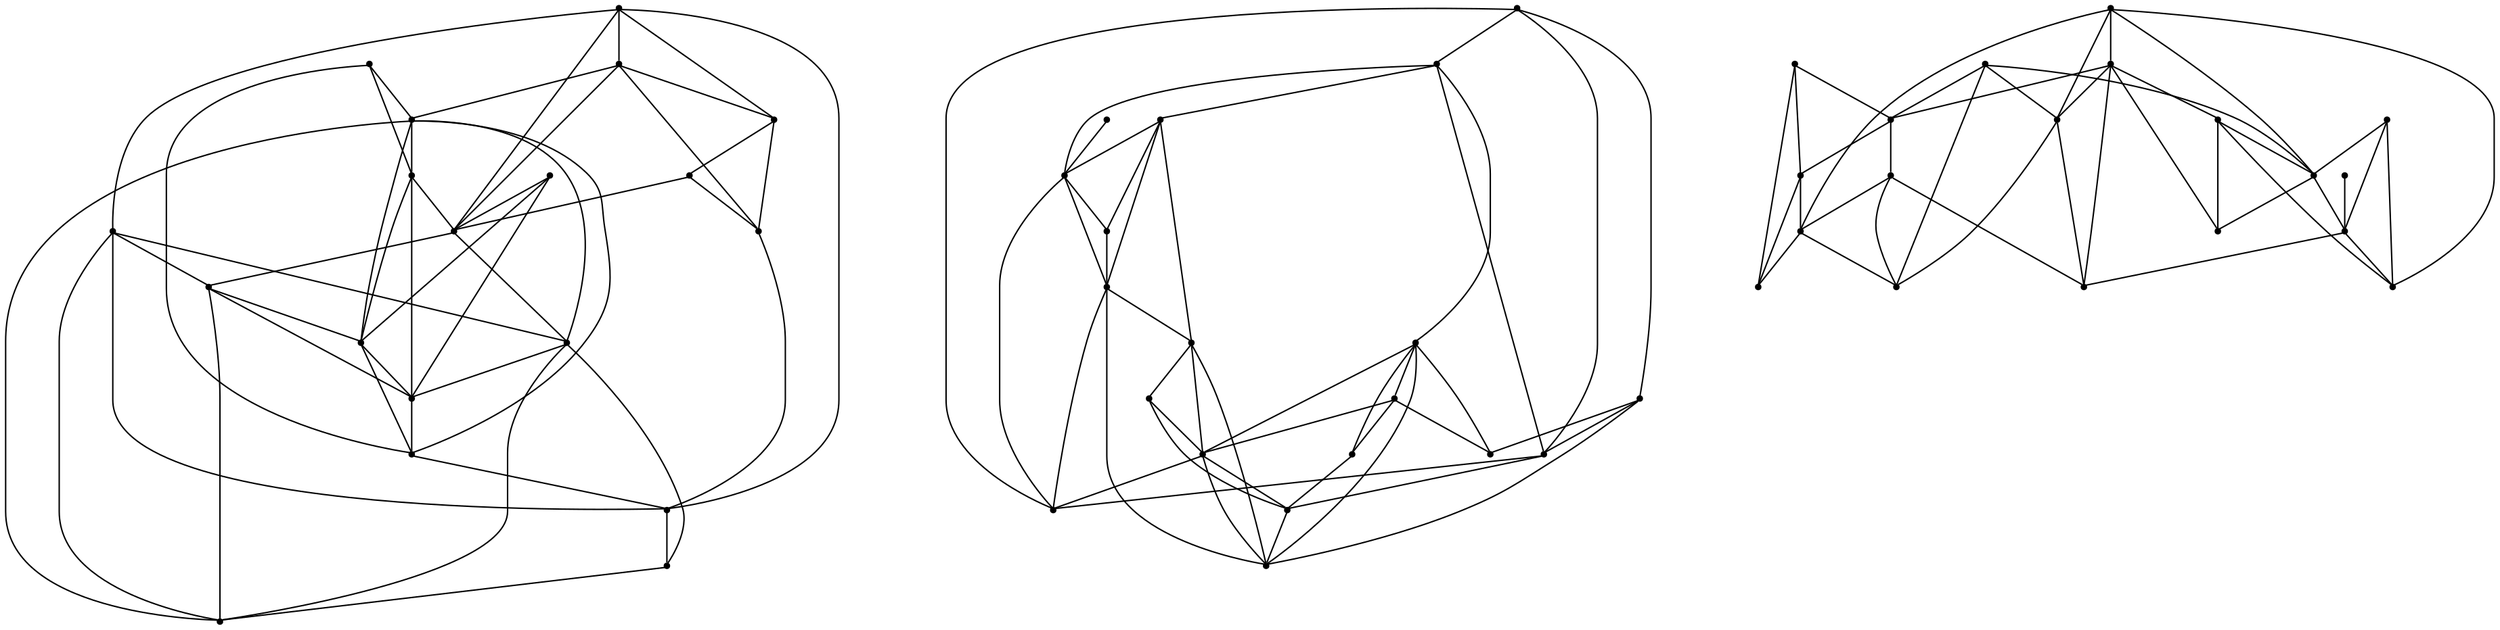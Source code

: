 graph {
  node [shape=point,comment="{\"directed\":false,\"doi\":\"10.1007/978-3-030-35802-0_40\",\"figure\":\"2\"}"]

  v0 [pos="1536.5280467464818,1091.1917404862675"]
  v1 [pos="1483.1820698408505,1037.8464014739045"]
  v2 [pos="1483.1820698408505,1144.5329939928647"]
  v3 [pos="1483.1820698408505,984.5010942553606"]
  v4 [pos="1429.8360929352193,1091.1917404862675"]
  v5 [pos="1269.802231877058,1091.1917404862675"]
  v6 [pos="1323.1482087826894,984.5010942553606"]
  v7 [pos="1376.493263656264,1037.8464014739047"]
  v8 [pos="1376.493263656264,1091.1917404862675"]
  v9 [pos="1376.4932636562637,984.5010942553606"]
  v10 [pos="1376.4932636562637,1144.5329939928647"]
  v11 [pos="1323.1482087826892,1091.1917404862675"]
  v12 [pos="1323.1482087826892,1037.8464014739047"]
  v13 [pos="1323.1482087826892,1144.5329939928647"]
  v14 [pos="1269.802231877058,984.5010942553606"]
  v15 [pos="1269.802231877058,1037.8464014739045"]
  v16 [pos="1163.111390863105,1091.1917404862675"]
  v17 [pos="1163.111390863105,984.5010942553606"]
  v18 [pos="1163.111390863105,1037.8464014739045"]
  v19 [pos="1003.0764488018427,1091.1917404862675"]
  v20 [pos="1003.0764488018427,931.1557711399073"]
  v21 [pos="896.3854806110545,984.5010942553606"]
  v22 [pos="1003.0764488018427,1037.8464014739045"]
  v23 [pos="949.7304718962115,1144.5329939928647"]
  v24 [pos="1003.0764488018427,1144.5329939928647"]
  v25 [pos="949.7304718962115,1091.1917404862675"]
  v26 [pos="949.7304718962115,1037.8464014739045"]
  v27 [pos="843.0416021232072,1091.1917404862675"]
  v28 [pos="949.7304718962115,1197.8783171083182"]
  v29 [pos="896.3854806110545,931.1557711399073"]
  v30 [pos="896.3854806110545,1037.8464014739045"]
  v31 [pos="736.3506339324189,984.5010942553606"]
  v32 [pos="896.3854806110545,1144.5329939928647"]
  v33 [pos="789.6966744264678,1091.1917404862675"]
  v34 [pos="736.3506339324189,931.1557711399073"]
  v35 [pos="736.3506339324189,1037.8464014739045"]
  v36 [pos="736.3506339324189,1091.1917404862675"]
  v37 [pos="736.3506339324189,1144.5329939928647"]
  v38 [pos="576.3168364626754,984.5010942553606"]
  v39 [pos="576.3168364626754,824.4681771156427"]
  v40 [pos="576.3168364626753,877.8114654266678"]
  v41 [pos="576.3168364626753,931.1557711399073"]
  v42 [pos="469.62481111444276,877.8114654266678"]
  v43 [pos="576.3168364626753,1091.1917404862675"]
  v44 [pos="469.62481111444276,1037.8464014739047"]
  v45 [pos="576.3168364626753,1144.5329939928647"]
  v46 [pos="469.6248111144427,1091.1917404862675"]
  v47 [pos="469.62481111444276,1251.2236402237716"]
  v48 [pos="469.6248111144427,984.5010942553606"]
  v49 [pos="362.9369905503305,1197.8783171083182"]
  v50 [pos="469.62481111444276,824.4681771156427"]
  v51 [pos="469.62481111444276,1304.5689633392249"]
  v52 [pos="362.9369905503305,1091.1917404862675"]
  v53 [pos="362.9369905503305,877.8114654266678"]
  v54 [pos="362.93699055033045,931.1557711399073"]
  v55 [pos="362.93699055033045,984.5010942553606"]
  v56 [pos="362.9369905503305,1251.2236402237716"]

  v0 -- v1 [id="-1",pos="1536.5280467464818,1091.1917404862675 1483.1820698408505,1037.8464014739045 1483.1820698408505,1037.8464014739045 1483.1820698408505,1037.8464014739045"]
  v56 -- v47 [id="-5",pos="362.9369905503305,1251.2236402237716 469.62481111444276,1251.2236402237716 469.62481111444276,1251.2236402237716 469.62481111444276,1251.2236402237716"]
  v52 -- v46 [id="-12",pos="362.9369905503305,1091.1917404862675 469.6248111144427,1091.1917404862675 469.6248111144427,1091.1917404862675 469.6248111144427,1091.1917404862675"]
  v46 -- v43 [id="-13",pos="469.6248111144427,1091.1917404862675 576.3168364626753,1091.1917404862675 576.3168364626753,1091.1917404862675 576.3168364626753,1091.1917404862675"]
  v55 -- v48 [id="-18",pos="362.93699055033045,984.5010942553606 469.6248111144427,984.5010942553606 469.6248111144427,984.5010942553606 469.6248111144427,984.5010942553606"]
  v48 -- v38 [id="-19",pos="469.6248111144427,984.5010942553606 576.3168364626754,984.5010942553606 576.3168364626754,984.5010942553606 576.3168364626754,984.5010942553606"]
  v54 -- v41 [id="-22",pos="362.93699055033045,931.1557711399073 576.3168364626753,931.1557711399073 576.3168364626753,931.1557711399073 576.3168364626753,931.1557711399073"]
  v53 -- v42 [id="-25",pos="362.9369905503305,877.8114654266678 469.62481111444276,877.8114654266678 469.62481111444276,877.8114654266678 469.62481111444276,877.8114654266678"]
  v42 -- v40 [id="-26",pos="469.62481111444276,877.8114654266678 576.3168364626753,877.8114654266678 576.3168364626753,877.8114654266678 576.3168364626753,877.8114654266678"]
  v50 -- v39 [id="-29",pos="469.62481111444276,824.4681771156427 576.3168364626754,824.4681771156427 576.3168364626754,824.4681771156427 576.3168364626754,824.4681771156427"]
  v56 -- v49 [id="-33",pos="362.9369905503305,1251.2236402237716 362.9369905503305,1197.8783171083182 362.9369905503305,1197.8783171083182 362.9369905503305,1197.8783171083182"]
  v53 -- v50 [id="-34",pos="362.9369905503305,877.8114654266678 469.62481111444276,824.4681771156427 469.62481111444276,824.4681771156427 469.62481111444276,824.4681771156427"]
  v53 -- v39 [id="-35",pos="362.9369905503305,877.8114654266678 576.3168364626754,824.4681771156427 576.3168364626754,824.4681771156427 576.3168364626754,824.4681771156427"]
  v56 -- v46 [id="-37",pos="362.9369905503305,1251.2236402237716 422.9507297074808,1224.5530770581113 422.9507297074808,1224.5530770581113 422.9507297074808,1224.5530770581113 422.9507297074808,1117.862367239566 422.9507297074808,1117.862367239566 422.9507297074808,1117.862367239566 469.6248111144427,1091.1917404862675 469.6248111144427,1091.1917404862675 469.6248111144427,1091.1917404862675"]
  v55 -- v46 [id="-41",pos="362.93699055033045,984.5010942553606 416.2788103631548,1017.8435267903883 416.2788103631548,1017.8435267903883 416.2788103631548,1017.8435267903883 416.2788103631548,1071.1846531217086 416.2788103631548,1071.1846531217086 416.2788103631548,1071.1846531217086 469.6248111144427,1091.1917404862675 469.6248111144427,1091.1917404862675 469.6248111144427,1091.1917404862675"]
  v55 -- v40 [id="-42",pos="362.93699055033045,984.5010942553606 429.61845221623867,957.8304039144239 429.61845221623867,957.8304039144239 429.61845221623867,957.8304039144239 429.61845221623867,911.1527533842045 429.61845221623867,911.1527533842045 429.61845221623867,911.1527533842045 576.3168364626753,877.8114654266678 576.3168364626753,877.8114654266678 576.3168364626753,877.8114654266678"]
  v52 -- v44 [id="-45",pos="362.9369905503305,1091.1917404862675 469.62481111444276,1037.8464014739047 469.62481111444276,1037.8464014739047 469.62481111444276,1037.8464014739047"]
  v52 -- v49 [id="-48",pos="362.9369905503305,1091.1917404862675 362.9369905503305,1197.8783171083182 362.9369905503305,1197.8783171083182 362.9369905503305,1197.8783171083182"]
  v55 -- v54 [id="-50",pos="362.93699055033045,984.5010942553606 362.93699055033045,931.1557711399073 362.93699055033045,931.1557711399073 362.93699055033045,931.1557711399073"]
  v44 -- v54 [id="-51",pos="469.62481111444276,1037.8464014739047 416.2788103631548,1011.1716574210209 416.2788103631548,1011.1716574210209 416.2788103631548,1011.1716574210209 416.2788103631548,957.8305310897006 416.2788103631548,957.8305310897006 416.2788103631548,957.8305310897006 362.93699055033045,931.1557711399073 362.93699055033045,931.1557711399073 362.93699055033045,931.1557711399073"]
  v50 -- v54 [id="-52",pos="469.62481111444276,824.4681771156427 416.2830071987229,844.4720850982826 416.2830071987229,844.4720850982826 416.2830071987229,844.4720850982826 416.2830071987229,904.4850807989703 416.2830071987229,904.4850807989703 416.2830071987229,904.4850807989703 362.93699055033045,931.1557711399073 362.93699055033045,931.1557711399073 362.93699055033045,931.1557711399073"]
  v52 -- v42 [id="-53",pos="362.9369905503305,1091.1917404862675 422.9465328719127,1037.8464173708142 422.9465328719127,1037.8464173708142 422.9465328719127,1037.8464173708142 422.9465328719127,904.485207974247 422.9465328719127,904.485207974247 422.9465328719127,904.485207974247 469.62481111444276,877.8114654266678 469.62481111444276,877.8114654266678 469.62481111444276,877.8114654266678"]
  v52 -- v48 [id="-54",pos="362.9369905503305,1091.1917404862675 429.6143507632972,1057.849435126517 429.6143507632972,1057.849435126517 429.6143507632972,1057.849435126517 429.6143507632972,1011.1717845962976 429.6143507632972,1011.1717845962976 429.6143507632972,1011.1717845962976 469.6248111144427,984.5010942553606 469.6248111144427,984.5010942553606 469.6248111144427,984.5010942553606"]
  v49 -- v45 [id="-57",pos="362.9369905503305,1197.8783171083182 576.3168364626753,1144.5329939928647 576.3168364626753,1144.5329939928647 576.3168364626753,1144.5329939928647"]
  v51 -- v47 [id="-66",pos="469.62481111444276,1304.5689633392249 469.62481111444276,1251.2236402237716 469.62481111444276,1251.2236402237716 469.62481111444276,1251.2236402237716"]
  v46 -- v47 [id="-68",pos="469.6248111144427,1091.1917404862675 469.62481111444276,1251.2236402237716 469.62481111444276,1251.2236402237716 469.62481111444276,1251.2236402237716"]
  v44 -- v45 [id="-70",pos="469.62481111444276,1037.8464014739047 522.9707959686262,1071.1846531217086 522.9707959686262,1071.1846531217086 522.9707959686262,1071.1846531217086 522.9707959686262,1111.1947582419702 522.9707959686262,1111.1947582419702 522.9707959686262,1111.1947582419702 576.3168364626753,1144.5329939928647 576.3168364626753,1144.5329939928647 576.3168364626753,1144.5329939928647"]
  v44 -- v38 [id="-72",pos="469.62481111444276,1037.8464014739047 576.3168364626754,984.5010942553606 576.3168364626754,984.5010942553606 576.3168364626754,984.5010942553606"]
  v48 -- v40 [id="-73",pos="469.6248111144427,984.5010942553606 522.9708277628351,957.8263343055676 522.9708277628351,957.8263343055676 522.9708277628351,957.8263343055676 522.9708277628351,911.1486837753482 522.9708277628351,911.1486837753482 522.9708277628351,911.1486837753482 576.3168364626753,877.8114654266678 576.3168364626753,877.8114654266678 576.3168364626753,877.8114654266678"]
  v47 -- v49 [id="-76",pos="469.62481111444276,1251.2236402237716 362.9369905503305,1197.8783171083182 362.9369905503305,1197.8783171083182 362.9369905503305,1197.8783171083182"]
  v47 -- v38 [id="-78",pos="469.62481111444276,1251.2236402237716 529.6427153129522,1224.5489438616169 529.6427153129522,1224.5489438616169 529.6427153129522,1224.5489438616169 529.6427153129522,1017.8393300062551 529.6427153129522,1017.8393300062551 529.6427153129522,1017.8393300062551 576.3168364626754,984.5010942553606 576.3168364626754,984.5010942553606 576.3168364626754,984.5010942553606"]
  v54 -- v53 [id="-85",pos="362.93699055033045,931.1557711399073 362.9369905503305,877.8114654266678 362.9369905503305,877.8114654266678 362.9369905503305,877.8114654266678"]
  v44 -- v48 [id="-93",pos="469.62481111444276,1037.8464014739047 469.6248111144427,984.5010942553606 469.6248111144427,984.5010942553606 469.6248111144427,984.5010942553606"]
  v42 -- v39 [id="-94",pos="469.62481111444276,877.8114654266678 576.3168364626754,824.4681771156427 576.3168364626754,824.4681771156427 576.3168364626754,824.4681771156427"]
  v41 -- v38 [id="-104",pos="576.3168364626753,931.1557711399073 576.3168364626754,984.5010942553606 576.3168364626754,984.5010942553606 576.3168364626754,984.5010942553606"]
  v41 -- v40 [id="-105",pos="576.3168364626753,931.1557711399073 576.3168364626753,877.8114654266678 576.3168364626753,877.8114654266678 576.3168364626753,877.8114654266678"]
  v41 -- v42 [id="-106",pos="576.3168364626753,931.1557711399073 469.62481111444276,877.8114654266678 469.62481111444276,877.8114654266678 469.62481111444276,877.8114654266678"]
  v45 -- v46 [id="-107",pos="576.3168364626753,1144.5329939928647 469.6248111144427,1091.1917404862675 469.6248111144427,1091.1917404862675 469.6248111144427,1091.1917404862675"]
  v45 -- v43 [id="-114",pos="576.3168364626753,1144.5329939928647 576.3168364626753,1091.1917404862675 576.3168364626753,1091.1917404862675 576.3168364626753,1091.1917404862675"]
  v37 -- v32 [id="-116",pos="736.3506339324189,1144.5329939928647 896.3854806110545,1144.5329939928647 896.3854806110545,1144.5329939928647 896.3854806110545,1144.5329939928647"]
  v32 -- v23 [id="-117",pos="896.3854806110545,1144.5329939928647 949.7304718962115,1144.5329939928647 949.7304718962115,1144.5329939928647 949.7304718962115,1144.5329939928647"]
  v23 -- v24 [id="-118",pos="949.7304718962115,1144.5329939928647 1003.0764488018427,1144.5329939928647 1003.0764488018427,1144.5329939928647 1003.0764488018427,1144.5329939928647"]
  v36 -- v33 [id="-121",pos="736.3506339324189,1091.1917404862675 789.6966744264678,1091.1917404862675 789.6966744264678,1091.1917404862675 789.6966744264678,1091.1917404862675"]
  v33 -- v27 [id="-122",pos="789.6966744264678,1091.1917404862675 843.0416021232072,1091.1917404862675 843.0416021232072,1091.1917404862675 843.0416021232072,1091.1917404862675"]
  v27 -- v25 [id="-123",pos="843.0416021232072,1091.1917404862675 949.7304718962115,1091.1917404862675 949.7304718962115,1091.1917404862675 949.7304718962115,1091.1917404862675"]
  v25 -- v19 [id="-124",pos="949.7304718962115,1091.1917404862675 1003.0764488018427,1091.1917404862675 1003.0764488018427,1091.1917404862675 1003.0764488018427,1091.1917404862675"]
  v35 -- v30 [id="-127",pos="736.3506339324189,1037.8464014739045 896.3854806110545,1037.8464014739045 896.3854806110545,1037.8464014739045 896.3854806110545,1037.8464014739045"]
  v30 -- v26 [id="-128",pos="896.3854806110545,1037.8464014739045 949.7304718962115,1037.8464014739045 949.7304718962115,1037.8464014739045 949.7304718962115,1037.8464014739045"]
  v26 -- v22 [id="-129",pos="949.7304718962115,1037.8464014739045 1003.0764488018427,1037.8464014739045 1003.0764488018427,1037.8464014739045 1003.0764488018427,1037.8464014739045"]
  v31 -- v21 [id="-132",pos="736.3506339324189,984.5010942553606 896.3854806110545,984.5010942553606 896.3854806110545,984.5010942553606 896.3854806110545,984.5010942553606"]
  v34 -- v29 [id="-135",pos="736.3506339324189,931.1557711399073 896.3854806110545,931.1557711399073 896.3854806110545,931.1557711399073 896.3854806110545,931.1557711399073"]
  v29 -- v20 [id="-136",pos="896.3854806110545,931.1557711399073 1003.0764488018427,931.1557711399073 1003.0764488018427,931.1557711399073 1003.0764488018427,931.1557711399073"]
  v37 -- v33 [id="-140",pos="736.3506339324189,1144.5329939928647 789.6966744264678,1091.1917404862675 789.6966744264678,1091.1917404862675 789.6966744264678,1091.1917404862675"]
  v36 -- v26 [id="-142",pos="736.3506339324189,1091.1917404862675 949.7304718962115,1037.8464014739045 949.7304718962115,1037.8464014739045 949.7304718962115,1037.8464014739045"]
  v31 -- v35 [id="-143",pos="736.3506339324189,984.5010942553606 736.3506339324189,1037.8464014739045 736.3506339324189,1037.8464014739045 736.3506339324189,1037.8464014739045"]
  v31 -- v34 [id="-145",pos="736.3506339324189,984.5010942553606 736.3506339324189,931.1557711399073 736.3506339324189,931.1557711399073 736.3506339324189,931.1557711399073"]
  v36 -- v35 [id="-147",pos="736.3506339324189,1091.1917404862675 736.3506339324189,1037.8464014739045 736.3506339324189,1037.8464014739045 736.3506339324189,1037.8464014739045"]
  v37 -- v27 [id="-148",pos="736.3506339324189,1144.5329939928647 843.0416021232072,1091.1917404862675 843.0416021232072,1091.1917404862675 843.0416021232072,1091.1917404862675"]
  v37 -- v36 [id="-149",pos="736.3506339324189,1144.5329939928647 736.3506339324189,1091.1917404862675 736.3506339324189,1091.1917404862675 736.3506339324189,1091.1917404862675"]
  v43 -- v44 [id="-152",pos="576.3168364626753,1091.1917404862675 469.62481111444276,1037.8464014739047 469.62481111444276,1037.8464014739047 469.62481111444276,1037.8464014739047"]
  v33 -- v29 [id="-157",pos="789.6966744264678,1091.1917404862675 789.6966108380502,957.8305310897006 789.6966108380502,957.8305310897006 789.6966108380502,957.8305310897006 896.3854806110545,931.1557711399073 896.3854806110545,931.1557711399073 896.3854806110545,931.1557711399073"]
  v34 -- v30 [id="-163",pos="736.3506339324189,931.1557711399073 843.0426513320992,957.8263343055676 843.0426513320992,957.8263343055676 843.0426513320992,957.8263343055676 843.0426513320992,1011.1716574210209 843.0426513320992,1011.1716574210209 843.0426513320992,1011.1716574210209 896.3854806110545,1037.8464014739045 896.3854806110545,1037.8464014739045 896.3854806110545,1037.8464014739045"]
  v21 -- v29 [id="-166",pos="896.3854806110545,984.5010942553606 896.3854806110545,931.1557711399073 896.3854806110545,931.1557711399073 896.3854806110545,931.1557711399073"]
  v30 -- v21 [id="-167",pos="896.3854806110545,1037.8464014739045 896.3854806110545,984.5010942553606 896.3854806110545,984.5010942553606 896.3854806110545,984.5010942553606"]
  v30 -- v31 [id="-168",pos="896.3854806110545,1037.8464014739045 736.3506339324189,984.5010942553606 736.3506339324189,984.5010942553606 736.3506339324189,984.5010942553606"]
  v21 -- v22 [id="-170",pos="896.3854806110545,984.5010942553606 1003.0764488018427,1037.8464014739045 1003.0764488018427,1037.8464014739045 1003.0764488018427,1037.8464014739045"]
  v21 -- v27 [id="-175",pos="896.3854806110545,984.5010942553606 843.0416021232072,1091.1917404862675 843.0416021232072,1091.1917404862675 843.0416021232072,1091.1917404862675"]
  v32 -- v30 [id="-176",pos="896.3854806110545,1144.5329939928647 896.3854806110545,1037.8464014739045 896.3854806110545,1037.8464014739045 896.3854806110545,1037.8464014739045"]
  v32 -- v19 [id="-180",pos="896.3854806110545,1144.5329939928647 1003.0764488018427,1091.1917404862675 1003.0764488018427,1091.1917404862675 1003.0764488018427,1091.1917404862675"]
  v29 -- v26 [id="-185",pos="896.3854806110545,931.1557711399073 949.7304083077937,964.4940068908018 949.7304083077937,964.4940068908018 949.7304083077937,964.4940068908018 949.7304718962115,1037.8464014739045 949.7304718962115,1037.8464014739045 949.7304718962115,1037.8464014739045"]
  v23 -- v25 [id="-187",pos="949.7304718962115,1144.5329939928647 949.7304718962115,1091.1917404862675 949.7304718962115,1091.1917404862675 949.7304718962115,1091.1917404862675"]
  v23 -- v27 [id="-189",pos="949.7304718962115,1144.5329939928647 843.0416021232072,1091.1917404862675 843.0416021232072,1091.1917404862675 843.0416021232072,1091.1917404862675"]
  v25 -- v22 [id="-190",pos="949.7304718962115,1091.1917404862675 1003.0764488018427,1037.8464014739045 1003.0764488018427,1037.8464014739045 1003.0764488018427,1037.8464014739045"]
  v26 -- v25 [id="-191",pos="949.7304718962115,1037.8464014739045 949.7304718962115,1091.1917404862675 949.7304718962115,1091.1917404862675 949.7304718962115,1091.1917404862675"]
  v26 -- v21 [id="-193",pos="949.7304718962115,1037.8464014739045 896.3854806110545,984.5010942553606 896.3854806110545,984.5010942553606 896.3854806110545,984.5010942553606"]
  v32 -- v33 [id="-194",pos="896.3854806110545,1144.5329939928647 789.6966744264678,1091.1917404862675 789.6966744264678,1091.1917404862675 789.6966744264678,1091.1917404862675"]
  v28 -- v23 [id="-195",pos="949.7304718962115,1197.8783171083182 949.7304718962115,1144.5329939928647 949.7304718962115,1144.5329939928647 949.7304718962115,1144.5329939928647"]
  v24 -- v19 [id="-204",pos="1003.0764488018427,1144.5329939928647 1003.0764488018427,1091.1917404862675 1003.0764488018427,1091.1917404862675 1003.0764488018427,1091.1917404862675"]
  v19 -- v23 [id="-205",pos="1003.0764488018427,1091.1917404862675 949.7304718962115,1144.5329939928647 949.7304718962115,1144.5329939928647 949.7304718962115,1144.5329939928647"]
  v24 -- v25 [id="-206",pos="1003.0764488018427,1144.5329939928647 949.7304718962115,1091.1917404862675 949.7304718962115,1091.1917404862675 949.7304718962115,1091.1917404862675"]
  v22 -- v19 [id="-209",pos="1003.0764488018427,1037.8464014739045 1003.0764488018427,1091.1917404862675 1003.0764488018427,1091.1917404862675 1003.0764488018427,1091.1917404862675"]
  v22 -- v20 [id="-210",pos="1003.0764488018427,1037.8464014739045 1003.0764488018427,931.1557711399073 1003.0764488018427,931.1557711399073 1003.0764488018427,931.1557711399073"]
  v20 -- v21 [id="-212",pos="1003.0764488018427,931.1557711399073 896.3854806110545,984.5010942553606 896.3854806110545,984.5010942553606 896.3854806110545,984.5010942553606"]
  v10 -- v2 [id="-215",pos="1376.4932636562637,1144.5329939928647 1483.1820698408505,1144.5329939928647 1483.1820698408505,1144.5329939928647 1483.1820698408505,1144.5329939928647"]
  v16 -- v5 [id="-218",pos="1163.111390863105,1091.1917404862675 1269.802231877058,1091.1917404862675 1269.802231877058,1091.1917404862675 1269.802231877058,1091.1917404862675"]
  v5 -- v11 [id="-219",pos="1269.802231877058,1091.1917404862675 1323.1482087826892,1091.1917404862675 1323.1482087826892,1091.1917404862675 1323.1482087826892,1091.1917404862675"]
  v11 -- v8 [id="-220",pos="1323.1482087826892,1091.1917404862675 1376.493263656264,1091.1917404862675 1376.493263656264,1091.1917404862675 1376.493263656264,1091.1917404862675"]
  v8 -- v4 [id="-221",pos="1376.493263656264,1091.1917404862675 1429.8360929352193,1091.1917404862675 1429.8360929352193,1091.1917404862675 1429.8360929352193,1091.1917404862675"]
  v4 -- v0 [id="-222",pos="1429.8360929352193,1091.1917404862675 1536.5280467464818,1091.1917404862675 1536.5280467464818,1091.1917404862675 1536.5280467464818,1091.1917404862675"]
  v18 -- v15 [id="-225",pos="1163.111390863105,1037.8464014739045 1269.802231877058,1037.8464014739045 1269.802231877058,1037.8464014739045 1269.802231877058,1037.8464014739045"]
  v15 -- v12 [id="-226",pos="1269.802231877058,1037.8464014739045 1323.1482087826892,1037.8464014739047 1323.1482087826892,1037.8464014739047 1323.1482087826892,1037.8464014739047"]
  v12 -- v7 [id="-227",pos="1323.1482087826892,1037.8464014739047 1376.493263656264,1037.8464014739047 1376.493263656264,1037.8464014739047 1376.493263656264,1037.8464014739047"]
  v7 -- v1 [id="-228",pos="1376.493263656264,1037.8464014739047 1483.1820698408505,1037.8464014739045 1483.1820698408505,1037.8464014739045 1483.1820698408505,1037.8464014739045"]
  v17 -- v14 [id="-231",pos="1163.111390863105,984.5010942553606 1269.802231877058,984.5010942553606 1269.802231877058,984.5010942553606 1269.802231877058,984.5010942553606"]
  v14 -- v6 [id="-232",pos="1269.802231877058,984.5010942553606 1323.1482087826894,984.5010942553606 1323.1482087826894,984.5010942553606 1323.1482087826894,984.5010942553606"]
  v6 -- v9 [id="-233",pos="1323.1482087826894,984.5010942553606 1376.4932636562637,984.5010942553606 1376.4932636562637,984.5010942553606 1376.4932636562637,984.5010942553606"]
  v9 -- v3 [id="-234",pos="1376.4932636562637,984.5010942553606 1483.1820698408505,984.5010942553606 1483.1820698408505,984.5010942553606 1483.1820698408505,984.5010942553606"]
  v18 -- v14 [id="-240",pos="1163.111390863105,1037.8464014739045 1269.802231877058,984.5010942553606 1269.802231877058,984.5010942553606 1269.802231877058,984.5010942553606"]
  v16 -- v1 [id="-241",pos="1163.111390863105,1091.1917404862675 1483.1820698408505,1037.8464014739045 1483.1820698408505,1037.8464014739045 1483.1820698408505,1037.8464014739045"]
  v16 -- v14 [id="-242",pos="1163.111390863105,1091.1917404862675 1216.4562231772177,1057.849435126517 1216.4562231772177,1057.849435126517 1216.4562231772177,1057.849435126517 1216.4562231772177,1017.839457181532 1216.4562231772177,1017.839457181532 1216.4562231772177,1017.839457181532 1269.802231877058,984.5010942553606 1269.802231877058,984.5010942553606 1269.802231877058,984.5010942553606"]
  v18 -- v17 [id="-243",pos="1163.111390863105,1037.8464014739045 1163.111390863105,984.5010942553606 1163.111390863105,984.5010942553606 1163.111390863105,984.5010942553606"]
  v16 -- v18 [id="-244",pos="1163.111390863105,1091.1917404862675 1163.111390863105,1037.8464014739045 1163.111390863105,1037.8464014739045 1163.111390863105,1037.8464014739045"]
  v13 -- v10 [id="-247",pos="1323.1482087826892,1144.5329939928647 1376.4932636562637,1144.5329939928647 1376.4932636562637,1144.5329939928647 1376.4932636562637,1144.5329939928647"]
  v17 -- v5 [id="-248",pos="1163.111390863105,984.5010942553606 1223.1241046570199,1011.1716574210209 1223.1241046570199,1011.1716574210209 1223.1241046570199,1011.1716574210209 1223.1241046570199,1064.5170441241128 1223.1241046570199,1064.5170441241128 1223.1241046570199,1064.5170441241128 1269.802231877058,1091.1917404862675 1269.802231877058,1091.1917404862675 1269.802231877058,1091.1917404862675"]
  v15 -- v6 [id="-253",pos="1269.802231877058,1037.8464014739045 1323.1482087826894,984.5010942553606 1323.1482087826894,984.5010942553606 1323.1482087826894,984.5010942553606"]
  v15 -- v16 [id="-254",pos="1269.802231877058,1037.8464014739045 1163.111390863105,1091.1917404862675 1163.111390863105,1091.1917404862675 1163.111390863105,1091.1917404862675"]
  v15 -- v5 [id="-255",pos="1269.802231877058,1037.8464014739045 1269.802231877058,1091.1917404862675 1269.802231877058,1091.1917404862675 1269.802231877058,1091.1917404862675"]
  v5 -- v7 [id="-260",pos="1269.802231877058,1091.1917404862675 1376.493263656264,1037.8464014739047 1376.493263656264,1037.8464014739047 1376.493263656264,1037.8464014739047"]
  v13 -- v8 [id="-264",pos="1323.1482087826892,1144.5329939928647 1376.493263656264,1091.1917404862675 1376.493263656264,1091.1917404862675 1376.493263656264,1091.1917404862675"]
  v11 -- v3 [id="-265",pos="1323.1482087826892,1091.1917404862675 1436.503815443977,1064.5171077117511 1436.503815443977,1064.5171077117511 1436.503815443977,1064.5171077117511 1436.503815443977,1011.1717845962976 1436.503815443977,1011.1717845962976 1436.503815443977,1011.1717845962976 1483.1820698408505,984.5010942553606 1483.1820698408505,984.5010942553606 1483.1820698408505,984.5010942553606"]
  v11 -- v10 [id="-268",pos="1323.1482087826892,1091.1917404862675 1376.4932636562637,1144.5329939928647 1376.4932636562637,1144.5329939928647 1376.4932636562637,1144.5329939928647"]
  v13 -- v5 [id="-269",pos="1323.1482087826892,1144.5329939928647 1269.802231877058,1091.1917404862675 1269.802231877058,1091.1917404862675 1269.802231877058,1091.1917404862675"]
  v12 -- v6 [id="-273",pos="1323.1482087826892,1037.8464014739047 1323.1482087826894,984.5010942553606 1323.1482087826894,984.5010942553606 1323.1482087826894,984.5010942553606"]
  v10 -- v8 [id="-278",pos="1376.4932636562637,1144.5329939928647 1376.493263656264,1091.1917404862675 1376.493263656264,1091.1917404862675 1376.493263656264,1091.1917404862675"]
  v10 -- v4 [id="-279",pos="1376.4932636562637,1144.5329939928647 1436.503815443977,1104.527085656736 1436.503815443977,1104.527085656736 1436.503815443977,1104.527085656736 1429.8360929352193,1091.1917404862675 1429.8360929352193,1091.1917404862675 1429.8360929352193,1091.1917404862675"]
  v10 -- v1 [id="-281",pos="1376.4932636562637,1144.5329939928647 1476.5102140849422,1117.8624308272047 1476.5102140849422,1117.8624308272047 1476.5102140849422,1117.8624308272047 1476.5102140849422,1064.5171077117511 1476.5102140849422,1064.5171077117511 1476.5102140849422,1064.5171077117511 1483.1820698408505,1037.8464014739045 1483.1820698408505,1037.8464014739045 1483.1820698408505,1037.8464014739045"]
  v9 -- v7 [id="-284",pos="1376.4932636562637,984.5010942553606 1376.493263656264,1037.8464014739047 1376.493263656264,1037.8464014739047 1376.493263656264,1037.8464014739047"]
  v8 -- v2 [id="-286",pos="1376.493263656264,1091.1917404862675 1483.1820698408505,1144.5329939928647 1483.1820698408505,1144.5329939928647 1483.1820698408505,1144.5329939928647"]
  v4 -- v6 [id="-287",pos="1429.8360929352193,1091.1917404862675 1429.8361883178457,1017.8393300062551 1429.8361883178457,1017.8393300062551 1429.8361883178457,1017.8393300062551 1323.1482087826894,984.5010942553606 1323.1482087826894,984.5010942553606 1323.1482087826894,984.5010942553606"]
  v12 -- v11 [id="-289",pos="1323.1482087826892,1037.8464014739047 1323.1482087826892,1091.1917404862675 1323.1482087826892,1091.1917404862675 1323.1482087826892,1091.1917404862675"]
  v12 -- v3 [id="-290",pos="1323.1482087826892,1037.8464014739047 1483.1820698408505,984.5010942553606 1483.1820698408505,984.5010942553606 1483.1820698408505,984.5010942553606"]
  v7 -- v3 [id="-291",pos="1376.493263656264,1037.8464014739047 1483.1820698408505,984.5010942553606 1483.1820698408505,984.5010942553606 1483.1820698408505,984.5010942553606"]
  v7 -- v8 [id="-299",pos="1376.493263656264,1037.8464014739047 1376.493263656264,1091.1917404862675 1376.493263656264,1091.1917404862675 1376.493263656264,1091.1917404862675"]
  v1 -- v4 [id="-307",pos="1483.1820698408505,1037.8464014739045 1429.8360929352193,1091.1917404862675 1429.8360929352193,1091.1917404862675 1429.8360929352193,1091.1917404862675"]
  v2 -- v5 [id="-308",pos="1483.1820698408505,1144.5329939928647 1269.802231877058,1091.1917404862675 1269.802231877058,1091.1917404862675 1269.802231877058,1091.1917404862675"]
  v1 -- v2 [id="-311",pos="1483.1820698408505,1037.8464014739045 1483.1820698408505,1144.5329939928647 1483.1820698408505,1144.5329939928647 1483.1820698408505,1144.5329939928647"]
  v1 -- v3 [id="-312",pos="1483.1820698408505,1037.8464014739045 1483.1820698408505,984.5010942553606 1483.1820698408505,984.5010942553606 1483.1820698408505,984.5010942553606"]
  v2 -- v0 [id="-315",pos="1483.1820698408505,1144.5329939928647 1536.5280467464818,1091.1917404862675 1536.5280467464818,1091.1917404862675 1536.5280467464818,1091.1917404862675"]
}
